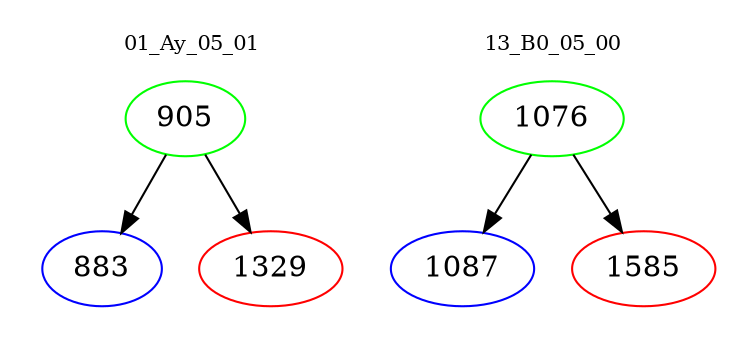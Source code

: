 digraph{
subgraph cluster_0 {
color = white
label = "01_Ay_05_01";
fontsize=10;
T0_905 [label="905", color="green"]
T0_905 -> T0_883 [color="black"]
T0_883 [label="883", color="blue"]
T0_905 -> T0_1329 [color="black"]
T0_1329 [label="1329", color="red"]
}
subgraph cluster_1 {
color = white
label = "13_B0_05_00";
fontsize=10;
T1_1076 [label="1076", color="green"]
T1_1076 -> T1_1087 [color="black"]
T1_1087 [label="1087", color="blue"]
T1_1076 -> T1_1585 [color="black"]
T1_1585 [label="1585", color="red"]
}
}
